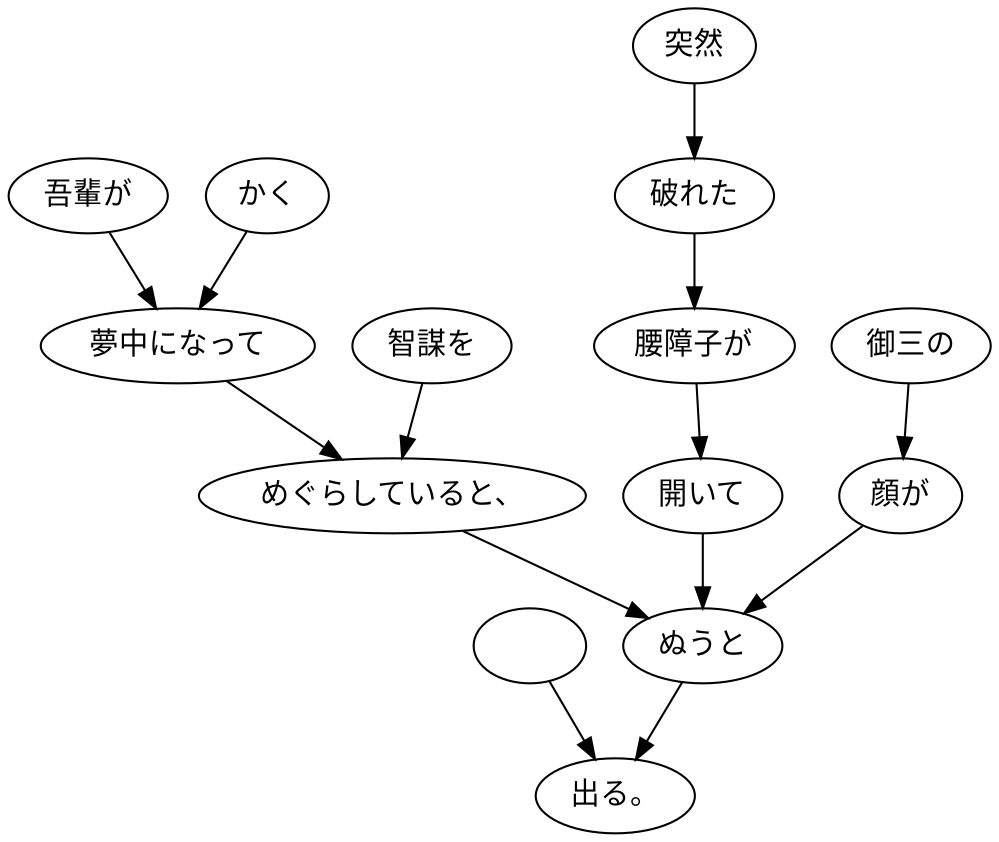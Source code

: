 digraph graph3279 {
	node0 [label="　"];
	node1 [label="吾輩が"];
	node2 [label="かく"];
	node3 [label="夢中になって"];
	node4 [label="智謀を"];
	node5 [label="めぐらしていると、"];
	node6 [label="突然"];
	node7 [label="破れた"];
	node8 [label="腰障子が"];
	node9 [label="開いて"];
	node10 [label="御三の"];
	node11 [label="顔が"];
	node12 [label="ぬうと"];
	node13 [label="出る。"];
	node0 -> node13;
	node1 -> node3;
	node2 -> node3;
	node3 -> node5;
	node4 -> node5;
	node5 -> node12;
	node6 -> node7;
	node7 -> node8;
	node8 -> node9;
	node9 -> node12;
	node10 -> node11;
	node11 -> node12;
	node12 -> node13;
}
